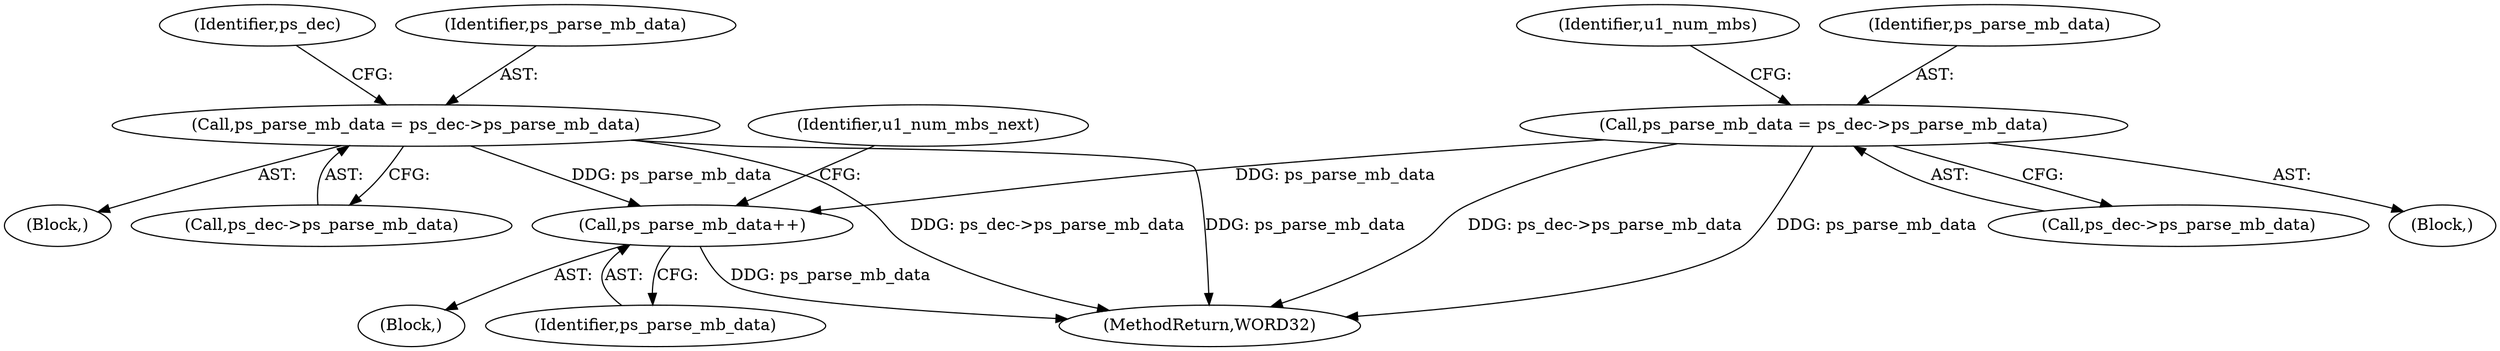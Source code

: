 digraph "0_Android_0b23c81c3dd9ec38f7e6806a3955fed1925541a0_1@pointer" {
"1001240" [label="(Call,ps_parse_mb_data++)"];
"1001297" [label="(Call,ps_parse_mb_data = ps_dec->ps_parse_mb_data)"];
"1001042" [label="(Call,ps_parse_mb_data = ps_dec->ps_parse_mb_data)"];
"1001073" [label="(Block,)"];
"1001241" [label="(Identifier,ps_parse_mb_data)"];
"1001048" [label="(Identifier,u1_num_mbs)"];
"1001243" [label="(Identifier,u1_num_mbs_next)"];
"1001044" [label="(Call,ps_dec->ps_parse_mb_data)"];
"1001299" [label="(Call,ps_dec->ps_parse_mb_data)"];
"1001304" [label="(Identifier,ps_dec)"];
"1001297" [label="(Call,ps_parse_mb_data = ps_dec->ps_parse_mb_data)"];
"1001427" [label="(MethodReturn,WORD32)"];
"1001043" [label="(Identifier,ps_parse_mb_data)"];
"1001289" [label="(Block,)"];
"1000138" [label="(Block,)"];
"1001042" [label="(Call,ps_parse_mb_data = ps_dec->ps_parse_mb_data)"];
"1001240" [label="(Call,ps_parse_mb_data++)"];
"1001298" [label="(Identifier,ps_parse_mb_data)"];
"1001240" -> "1001073"  [label="AST: "];
"1001240" -> "1001241"  [label="CFG: "];
"1001241" -> "1001240"  [label="AST: "];
"1001243" -> "1001240"  [label="CFG: "];
"1001240" -> "1001427"  [label="DDG: ps_parse_mb_data"];
"1001297" -> "1001240"  [label="DDG: ps_parse_mb_data"];
"1001042" -> "1001240"  [label="DDG: ps_parse_mb_data"];
"1001297" -> "1001289"  [label="AST: "];
"1001297" -> "1001299"  [label="CFG: "];
"1001298" -> "1001297"  [label="AST: "];
"1001299" -> "1001297"  [label="AST: "];
"1001304" -> "1001297"  [label="CFG: "];
"1001297" -> "1001427"  [label="DDG: ps_dec->ps_parse_mb_data"];
"1001297" -> "1001427"  [label="DDG: ps_parse_mb_data"];
"1001042" -> "1000138"  [label="AST: "];
"1001042" -> "1001044"  [label="CFG: "];
"1001043" -> "1001042"  [label="AST: "];
"1001044" -> "1001042"  [label="AST: "];
"1001048" -> "1001042"  [label="CFG: "];
"1001042" -> "1001427"  [label="DDG: ps_dec->ps_parse_mb_data"];
"1001042" -> "1001427"  [label="DDG: ps_parse_mb_data"];
}
